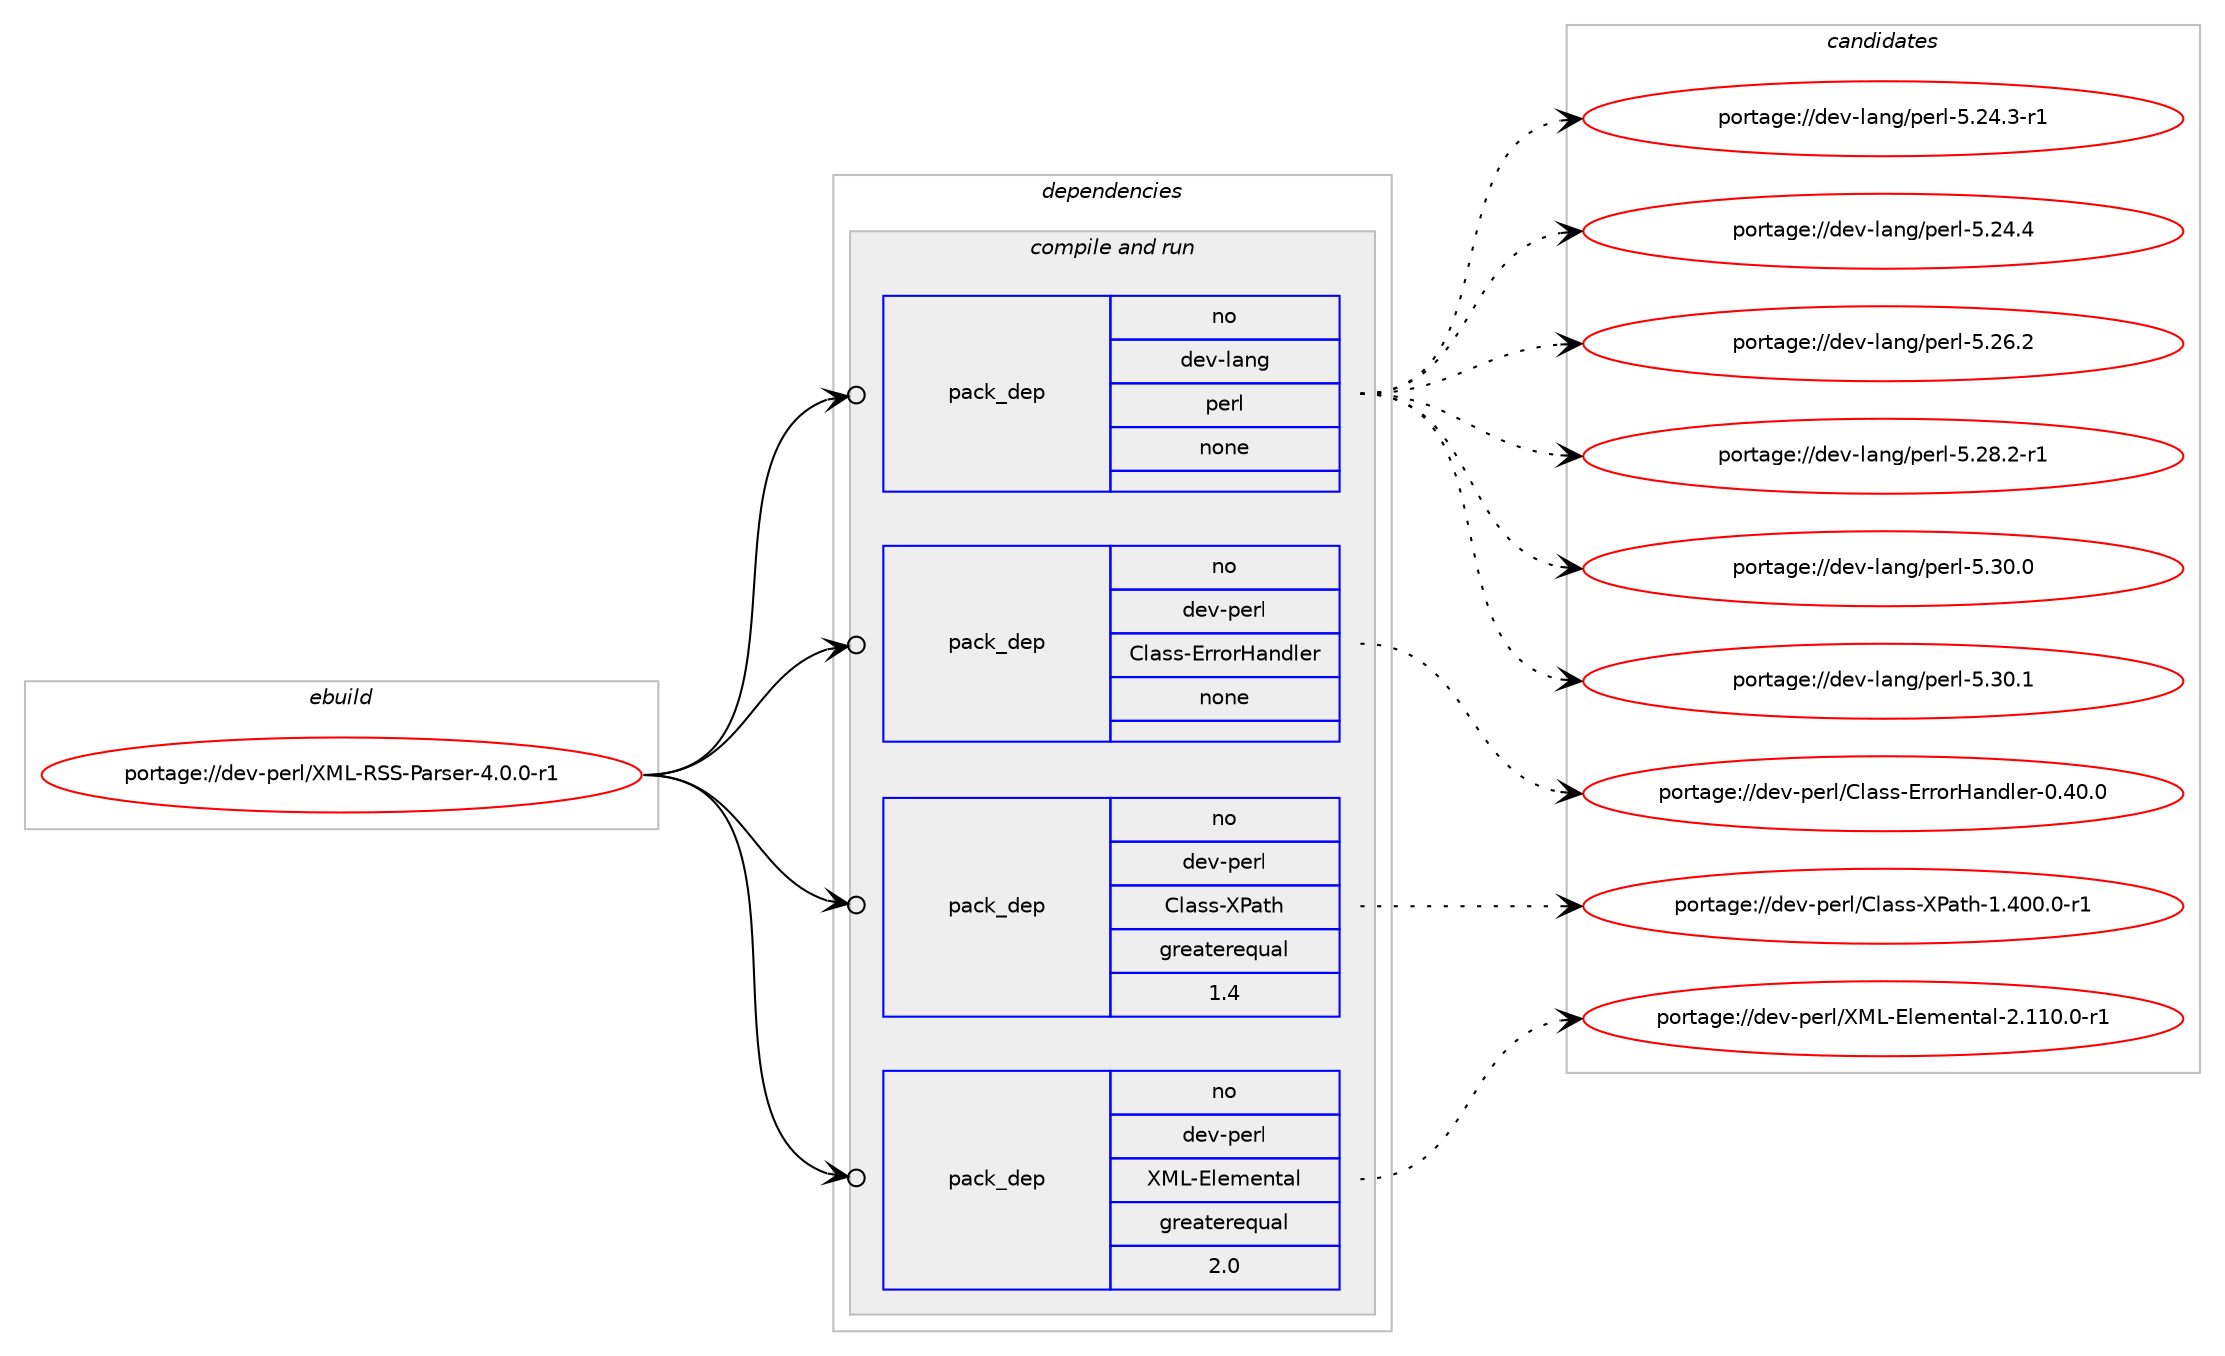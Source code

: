 digraph prolog {

# *************
# Graph options
# *************

newrank=true;
concentrate=true;
compound=true;
graph [rankdir=LR,fontname=Helvetica,fontsize=10,ranksep=1.5];#, ranksep=2.5, nodesep=0.2];
edge  [arrowhead=vee];
node  [fontname=Helvetica,fontsize=10];

# **********
# The ebuild
# **********

subgraph cluster_leftcol {
color=gray;
rank=same;
label=<<i>ebuild</i>>;
id [label="portage://dev-perl/XML-RSS-Parser-4.0.0-r1", color=red, width=4, href="../dev-perl/XML-RSS-Parser-4.0.0-r1.svg"];
}

# ****************
# The dependencies
# ****************

subgraph cluster_midcol {
color=gray;
label=<<i>dependencies</i>>;
subgraph cluster_compile {
fillcolor="#eeeeee";
style=filled;
label=<<i>compile</i>>;
}
subgraph cluster_compileandrun {
fillcolor="#eeeeee";
style=filled;
label=<<i>compile and run</i>>;
subgraph pack96086 {
dependency123169 [label=<<TABLE BORDER="0" CELLBORDER="1" CELLSPACING="0" CELLPADDING="4" WIDTH="220"><TR><TD ROWSPAN="6" CELLPADDING="30">pack_dep</TD></TR><TR><TD WIDTH="110">no</TD></TR><TR><TD>dev-lang</TD></TR><TR><TD>perl</TD></TR><TR><TD>none</TD></TR><TR><TD></TD></TR></TABLE>>, shape=none, color=blue];
}
id:e -> dependency123169:w [weight=20,style="solid",arrowhead="odotvee"];
subgraph pack96087 {
dependency123170 [label=<<TABLE BORDER="0" CELLBORDER="1" CELLSPACING="0" CELLPADDING="4" WIDTH="220"><TR><TD ROWSPAN="6" CELLPADDING="30">pack_dep</TD></TR><TR><TD WIDTH="110">no</TD></TR><TR><TD>dev-perl</TD></TR><TR><TD>Class-ErrorHandler</TD></TR><TR><TD>none</TD></TR><TR><TD></TD></TR></TABLE>>, shape=none, color=blue];
}
id:e -> dependency123170:w [weight=20,style="solid",arrowhead="odotvee"];
subgraph pack96088 {
dependency123171 [label=<<TABLE BORDER="0" CELLBORDER="1" CELLSPACING="0" CELLPADDING="4" WIDTH="220"><TR><TD ROWSPAN="6" CELLPADDING="30">pack_dep</TD></TR><TR><TD WIDTH="110">no</TD></TR><TR><TD>dev-perl</TD></TR><TR><TD>Class-XPath</TD></TR><TR><TD>greaterequal</TD></TR><TR><TD>1.4</TD></TR></TABLE>>, shape=none, color=blue];
}
id:e -> dependency123171:w [weight=20,style="solid",arrowhead="odotvee"];
subgraph pack96089 {
dependency123172 [label=<<TABLE BORDER="0" CELLBORDER="1" CELLSPACING="0" CELLPADDING="4" WIDTH="220"><TR><TD ROWSPAN="6" CELLPADDING="30">pack_dep</TD></TR><TR><TD WIDTH="110">no</TD></TR><TR><TD>dev-perl</TD></TR><TR><TD>XML-Elemental</TD></TR><TR><TD>greaterequal</TD></TR><TR><TD>2.0</TD></TR></TABLE>>, shape=none, color=blue];
}
id:e -> dependency123172:w [weight=20,style="solid",arrowhead="odotvee"];
}
subgraph cluster_run {
fillcolor="#eeeeee";
style=filled;
label=<<i>run</i>>;
}
}

# **************
# The candidates
# **************

subgraph cluster_choices {
rank=same;
color=gray;
label=<<i>candidates</i>>;

subgraph choice96086 {
color=black;
nodesep=1;
choiceportage100101118451089711010347112101114108455346505246514511449 [label="portage://dev-lang/perl-5.24.3-r1", color=red, width=4,href="../dev-lang/perl-5.24.3-r1.svg"];
choiceportage10010111845108971101034711210111410845534650524652 [label="portage://dev-lang/perl-5.24.4", color=red, width=4,href="../dev-lang/perl-5.24.4.svg"];
choiceportage10010111845108971101034711210111410845534650544650 [label="portage://dev-lang/perl-5.26.2", color=red, width=4,href="../dev-lang/perl-5.26.2.svg"];
choiceportage100101118451089711010347112101114108455346505646504511449 [label="portage://dev-lang/perl-5.28.2-r1", color=red, width=4,href="../dev-lang/perl-5.28.2-r1.svg"];
choiceportage10010111845108971101034711210111410845534651484648 [label="portage://dev-lang/perl-5.30.0", color=red, width=4,href="../dev-lang/perl-5.30.0.svg"];
choiceportage10010111845108971101034711210111410845534651484649 [label="portage://dev-lang/perl-5.30.1", color=red, width=4,href="../dev-lang/perl-5.30.1.svg"];
dependency123169:e -> choiceportage100101118451089711010347112101114108455346505246514511449:w [style=dotted,weight="100"];
dependency123169:e -> choiceportage10010111845108971101034711210111410845534650524652:w [style=dotted,weight="100"];
dependency123169:e -> choiceportage10010111845108971101034711210111410845534650544650:w [style=dotted,weight="100"];
dependency123169:e -> choiceportage100101118451089711010347112101114108455346505646504511449:w [style=dotted,weight="100"];
dependency123169:e -> choiceportage10010111845108971101034711210111410845534651484648:w [style=dotted,weight="100"];
dependency123169:e -> choiceportage10010111845108971101034711210111410845534651484649:w [style=dotted,weight="100"];
}
subgraph choice96087 {
color=black;
nodesep=1;
choiceportage100101118451121011141084767108971151154569114114111114729711010010810111445484652484648 [label="portage://dev-perl/Class-ErrorHandler-0.40.0", color=red, width=4,href="../dev-perl/Class-ErrorHandler-0.40.0.svg"];
dependency123170:e -> choiceportage100101118451121011141084767108971151154569114114111114729711010010810111445484652484648:w [style=dotted,weight="100"];
}
subgraph choice96088 {
color=black;
nodesep=1;
choiceportage100101118451121011141084767108971151154588809711610445494652484846484511449 [label="portage://dev-perl/Class-XPath-1.400.0-r1", color=red, width=4,href="../dev-perl/Class-XPath-1.400.0-r1.svg"];
dependency123171:e -> choiceportage100101118451121011141084767108971151154588809711610445494652484846484511449:w [style=dotted,weight="100"];
}
subgraph choice96089 {
color=black;
nodesep=1;
choiceportage100101118451121011141084788777645691081011091011101169710845504649494846484511449 [label="portage://dev-perl/XML-Elemental-2.110.0-r1", color=red, width=4,href="../dev-perl/XML-Elemental-2.110.0-r1.svg"];
dependency123172:e -> choiceportage100101118451121011141084788777645691081011091011101169710845504649494846484511449:w [style=dotted,weight="100"];
}
}

}
